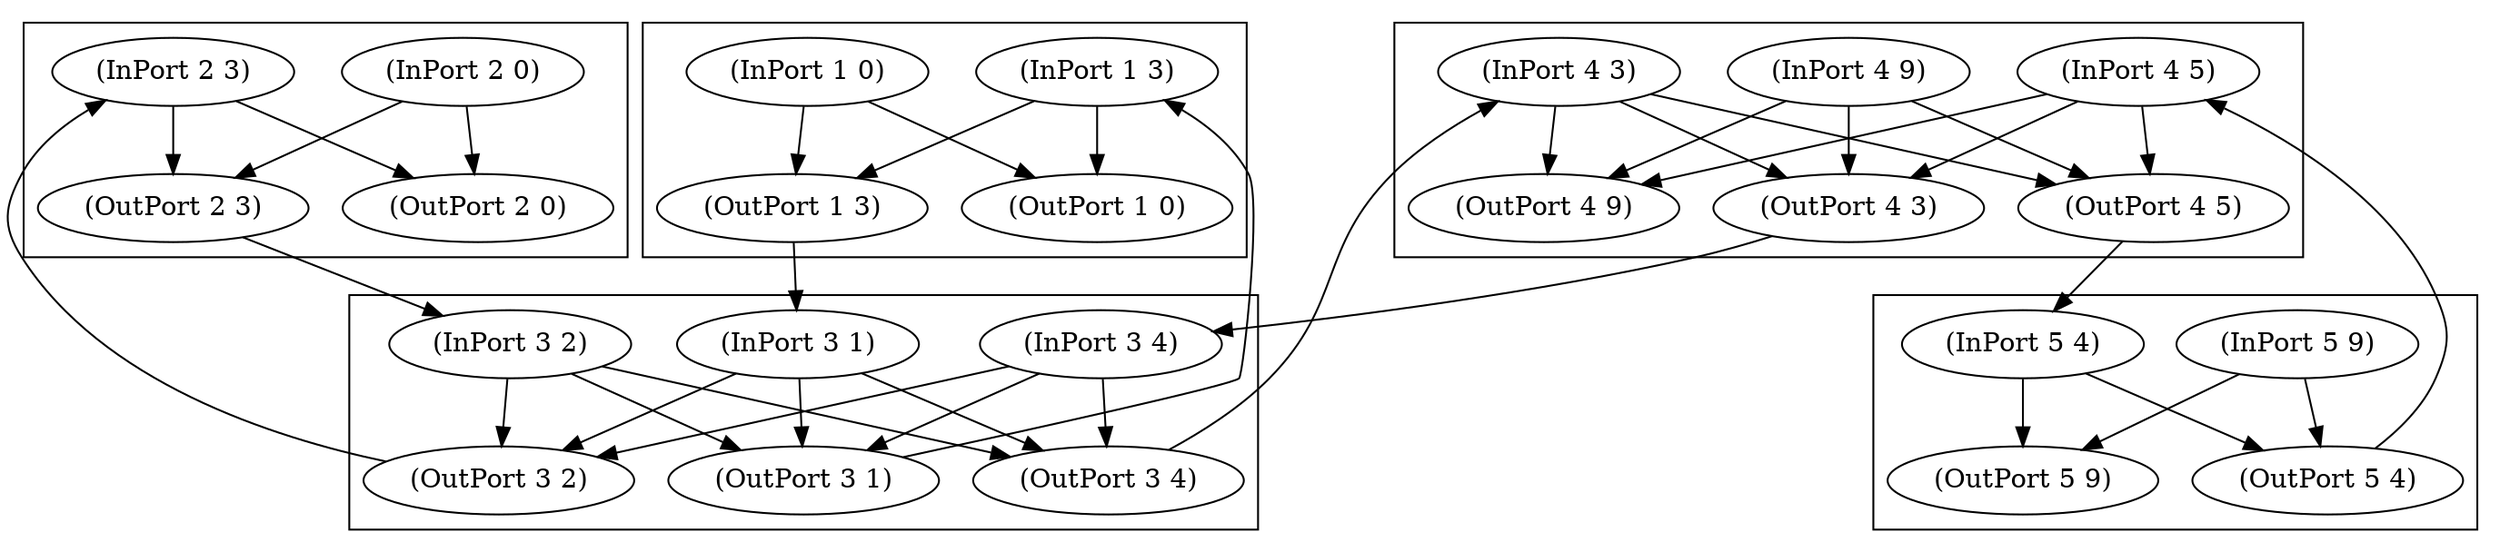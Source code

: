 digraph G {
  "(InPort 1 0)";
  "(InPort 1 3)";
  "(InPort 2 0)";
  "(InPort 2 3)";
  "(InPort 3 1)";
  "(InPort 3 2)";
  "(InPort 3 4)";
  "(InPort 4 3)";
  "(InPort 4 5)";
  "(InPort 4 9)";
  "(InPort 5 4)";
  "(InPort 5 9)";
  "(OutPort 1 0)";
  "(OutPort 1 3)";
  "(OutPort 2 0)";
  "(OutPort 2 3)";
  "(OutPort 3 1)";
  "(OutPort 3 2)";
  "(OutPort 3 4)";
  "(OutPort 4 3)";
  "(OutPort 4 5)";
  "(OutPort 4 9)";
  "(OutPort 5 4)";
  "(OutPort 5 9)";
  
  subgraph cluster_1 { "(OutPort 1 3)";"(OutPort 1 0)";"(InPort 1 3)";"(InPort 1 0)";
     };
  subgraph cluster_2 { "(OutPort 2 3)";"(OutPort 2 0)";"(InPort 2 3)";"(InPort 2 0)";
     };
  subgraph cluster_3 { "(OutPort 3 4)";"(OutPort 3 2)";"(OutPort 3 1)";"(InPort 3 4)";"(InPort 3 2)";"(InPort 3 1)";
     };
  subgraph cluster_4 { "(OutPort 4 9)";"(OutPort 4 5)";"(OutPort 4 3)";"(InPort 4 9)";"(InPort 4 5)";"(InPort 4 3)";
     };
  subgraph cluster_5 { "(OutPort 5 9)";"(OutPort 5 4)";"(InPort 5 9)";"(InPort 5 4)";
     };
  
  "(InPort 1 0)" -> "(OutPort 1 0)";
  "(InPort 1 0)" -> "(OutPort 1 3)";
  "(InPort 1 3)" -> "(OutPort 1 0)";
  "(InPort 1 3)" -> "(OutPort 1 3)";
  "(InPort 2 0)" -> "(OutPort 2 0)";
  "(InPort 2 0)" -> "(OutPort 2 3)";
  "(InPort 2 3)" -> "(OutPort 2 0)";
  "(InPort 2 3)" -> "(OutPort 2 3)";
  "(InPort 3 1)" -> "(OutPort 3 1)";
  "(InPort 3 1)" -> "(OutPort 3 2)";
  "(InPort 3 1)" -> "(OutPort 3 4)";
  "(InPort 3 2)" -> "(OutPort 3 1)";
  "(InPort 3 2)" -> "(OutPort 3 2)";
  "(InPort 3 2)" -> "(OutPort 3 4)";
  "(InPort 3 4)" -> "(OutPort 3 1)";
  "(InPort 3 4)" -> "(OutPort 3 2)";
  "(InPort 3 4)" -> "(OutPort 3 4)";
  "(InPort 4 3)" -> "(OutPort 4 3)";
  "(InPort 4 3)" -> "(OutPort 4 5)";
  "(InPort 4 3)" -> "(OutPort 4 9)";
  "(InPort 4 5)" -> "(OutPort 4 3)";
  "(InPort 4 5)" -> "(OutPort 4 5)";
  "(InPort 4 5)" -> "(OutPort 4 9)";
  "(InPort 4 9)" -> "(OutPort 4 3)";
  "(InPort 4 9)" -> "(OutPort 4 5)";
  "(InPort 4 9)" -> "(OutPort 4 9)";
  "(InPort 5 4)" -> "(OutPort 5 4)";
  "(InPort 5 4)" -> "(OutPort 5 9)";
  "(InPort 5 9)" -> "(OutPort 5 4)";
  "(InPort 5 9)" -> "(OutPort 5 9)";
  "(OutPort 1 3)" -> "(InPort 3 1)";
  "(OutPort 2 3)" -> "(InPort 3 2)";
  "(OutPort 3 1)" -> "(InPort 1 3)";
  "(OutPort 3 2)" -> "(InPort 2 3)";
  "(OutPort 3 4)" -> "(InPort 4 3)";
  "(OutPort 4 3)" -> "(InPort 3 4)";
  "(OutPort 4 5)" -> "(InPort 5 4)";
  "(OutPort 5 4)" -> "(InPort 4 5)";
  
  }